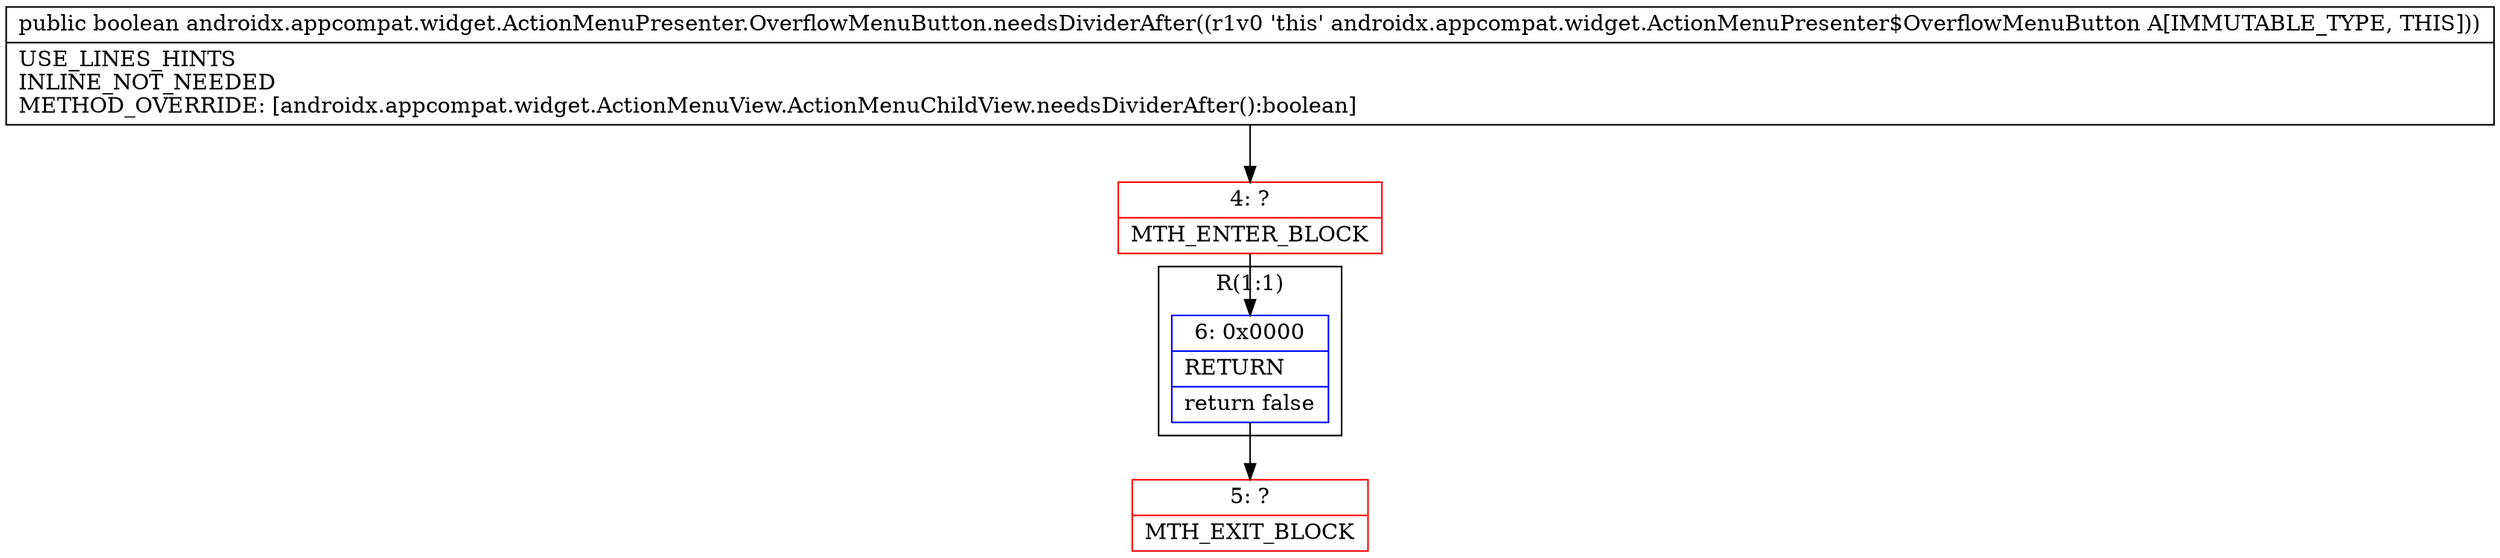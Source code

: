 digraph "CFG forandroidx.appcompat.widget.ActionMenuPresenter.OverflowMenuButton.needsDividerAfter()Z" {
subgraph cluster_Region_1676429247 {
label = "R(1:1)";
node [shape=record,color=blue];
Node_6 [shape=record,label="{6\:\ 0x0000|RETURN\l|return false\l}"];
}
Node_4 [shape=record,color=red,label="{4\:\ ?|MTH_ENTER_BLOCK\l}"];
Node_5 [shape=record,color=red,label="{5\:\ ?|MTH_EXIT_BLOCK\l}"];
MethodNode[shape=record,label="{public boolean androidx.appcompat.widget.ActionMenuPresenter.OverflowMenuButton.needsDividerAfter((r1v0 'this' androidx.appcompat.widget.ActionMenuPresenter$OverflowMenuButton A[IMMUTABLE_TYPE, THIS]))  | USE_LINES_HINTS\lINLINE_NOT_NEEDED\lMETHOD_OVERRIDE: [androidx.appcompat.widget.ActionMenuView.ActionMenuChildView.needsDividerAfter():boolean]\l}"];
MethodNode -> Node_4;Node_6 -> Node_5;
Node_4 -> Node_6;
}

